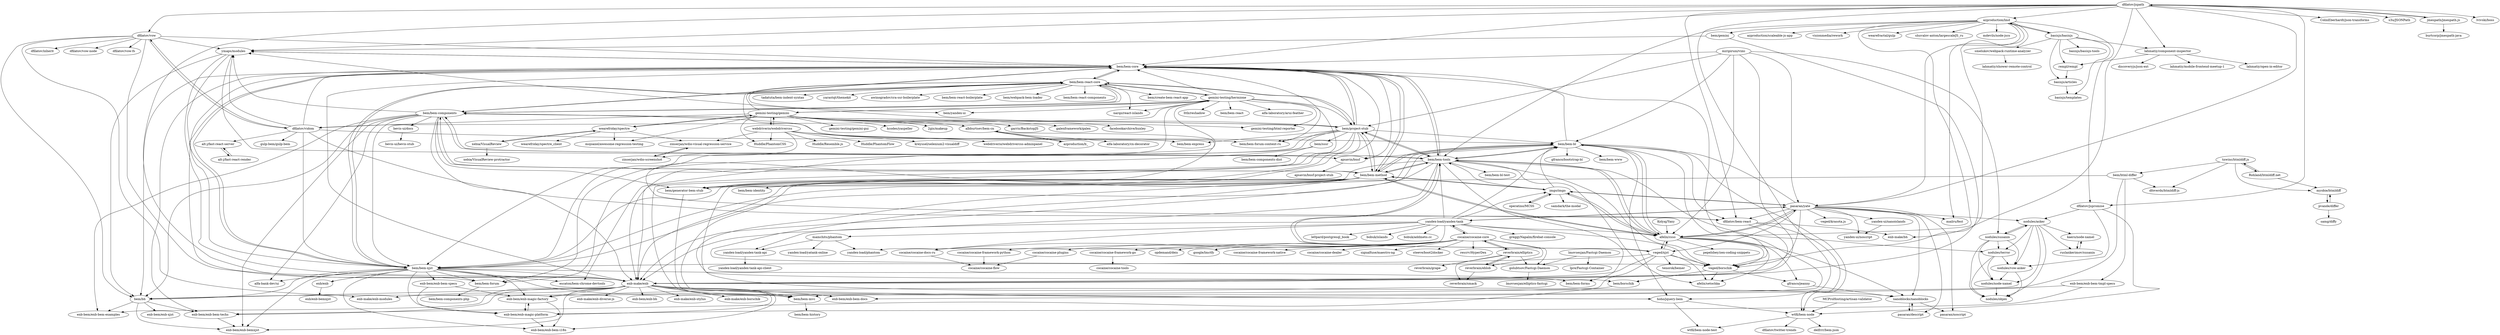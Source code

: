 digraph G {
"dfilatov/jspath" -> "dfilatov/vow"
"dfilatov/jspath" -> "ColinEberhardt/json-transforms"
"dfilatov/jspath" -> "enb-make/enb"
"dfilatov/jspath" -> "ymaps/modules"
"dfilatov/jspath" -> "dfilatov/bem-react"
"dfilatov/jspath" -> "enb-make/bh"
"dfilatov/jspath" -> "pasaran/yate"
"dfilatov/jspath" -> "bem/bem-core"
"dfilatov/jspath" -> "s3u/JSONPath" ["e"=1]
"dfilatov/jspath" -> "azproduction/lmd"
"dfilatov/jspath" -> "dfilatov/jspromise"
"dfilatov/jspath" -> "jmespath/jmespath.js"
"dfilatov/jspath" -> "lvivski/boss"
"dfilatov/jspath" -> "lahmatiy/component-inspector"
"dfilatov/jspath" -> "hoho/jquery-bem"
"bem/bem-react-core" -> "bem/bem-xjst"
"bem/bem-react-core" -> "bem/bem-react-boilerplate"
"bem/bem-react-core" -> "bem/webpack-bem-loader"
"bem/bem-react-core" -> "bem/bem-react-components"
"bem/bem-react-core" -> "bem/bem-components"
"bem/bem-react-core" -> "bem/bem-core"
"bem/bem-react-core" -> "narqo/react-islands"
"bem/bem-react-core" -> "bem/project-stub"
"bem/bem-react-core" -> "gemini-testing/hermione"
"bem/bem-react-core" -> "bem/create-bem-react-app"
"bem/bem-react-core" -> "tadatuta/bem-indent-syntax"
"bem/bem-react-core" -> "yarastqt/themekit"
"bem/bem-react-core" -> "awinogradov/cra-ssr-boilerplate"
"bem/bem-react-core" -> "bem/yandex-ui" ["e"=1]
"bem/bem-react-core" -> "bem/bem-express"
"gemini-testing/hermione" -> "gemini-testing/gemini"
"gemini-testing/hermione" -> "bem/bem-react-core"
"gemini-testing/hermione" -> "gemini-testing/html-reporter"
"gemini-testing/hermione" -> "lttb/reshadow" ["e"=1]
"gemini-testing/hermione" -> "bem/bem-xjst"
"gemini-testing/hermione" -> "escaton/bem-chrome-devtools"
"gemini-testing/hermione" -> "bem/bem-react" ["e"=1]
"gemini-testing/hermione" -> "bem/project-stub"
"gemini-testing/hermione" -> "bem/yandex-ui" ["e"=1]
"gemini-testing/hermione" -> "enb-make/enb"
"gemini-testing/hermione" -> "bem/bem-core"
"gemini-testing/hermione" -> "bem/bem-components"
"gemini-testing/hermione" -> "alfa-laboratory/arui-feather" ["e"=1]
"gemini-testing/hermione" -> "narqo/react-islands"
"gemini-testing/hermione" -> "dfilatov/vidom"
"bem/bem-bl" -> "bem/bem-tools"
"bem/bem-bl" -> "bem/bem-method"
"bem/bem-bl" -> "veged/borschik"
"bem/bem-bl" -> "afelix/csso"
"bem/bem-bl" -> "bem/bem-xjst"
"bem/bem-bl" -> "gfranco/bootstrap-bl"
"bem/bem-bl" -> "enb-make/enb"
"bem/bem-bl" -> "bem/bem-core"
"bem/bem-bl" -> "bem/bem-www"
"bem/bem-bl" -> "dfilatov/bem-react"
"bem/bem-bl" -> "apsavin/bnsf"
"bem/bem-bl" -> "hoho/jquery-bem"
"bem/bem-bl" -> "wtfil/bem-node"
"imgo/imgo" -> "afelix/csso"
"imgo/imgo" -> "pasaran/yate"
"imgo/imgo" -> "operatino/MCSS"
"imgo/imgo" -> "bem/bem-bl"
"imgo/imgo" -> "bem/bem-method"
"imgo/imgo" -> "samdark/the-modal" ["e"=1]
"imgo/imgo" -> "bem/bem-tools"
"bem/project-stub" -> "bem/bem-core"
"bem/project-stub" -> "bem/bem-components"
"bem/project-stub" -> "bem/bem-xjst"
"bem/project-stub" -> "enb-make/enb"
"bem/project-stub" -> "bem/bem-react-core"
"bem/project-stub" -> "bem/bem-forum"
"bem/project-stub" -> "ymaps/modules"
"bem/project-stub" -> "bem/bem-express"
"bem/project-stub" -> "bem/bem-tools"
"bem/project-stub" -> "bem/bem-method"
"bem/project-stub" -> "bem/bem-forum-content-ru"
"bem/project-stub" -> "bem/bem-bl"
"bem/project-stub" -> "bem/generator-bem-stub"
"bem/project-stub" -> "bem/sssr"
"bem/project-stub" -> "bem/bem-mvc"
"bem/sssr" -> "bem/bem-forum"
"bem/sssr" -> "bem/bem-components-dist"
"basisjs/basisjs" -> "basisjs/articles"
"basisjs/basisjs" -> "rempl/rempl"
"basisjs/basisjs" -> "basisjs/basisjs-tools"
"basisjs/basisjs" -> "basisjs/templates"
"basisjs/basisjs" -> "smelukov/webpack-runtime-analyzer"
"basisjs/basisjs" -> "azproduction/lmd"
"basisjs/basisjs" -> "lahmatiy/component-inspector"
"cocaine/cocaine-core" -> "reverbrain/elliptics"
"cocaine/cocaine-core" -> "cocaine/cocaine-docs-ru"
"cocaine/cocaine-core" -> "cocaine/cocaine-framework-python"
"cocaine/cocaine-core" -> "reverbrain/eblob"
"cocaine/cocaine-core" -> "yandex-load/yandex-tank"
"cocaine/cocaine-core" -> "cocaine/cocaine-plugins"
"cocaine/cocaine-core" -> "opdemand/deis" ["e"=1]
"cocaine/cocaine-core" -> "google/lmctfy" ["e"=1]
"cocaine/cocaine-core" -> "cocaine/cocaine-framework-native"
"cocaine/cocaine-core" -> "cocaine/cocaine-dealer"
"cocaine/cocaine-core" -> "cocaine/cocaine-framework-go"
"cocaine/cocaine-core" -> "signalfuse/maestro-ng" ["e"=1]
"cocaine/cocaine-core" -> "steeve/boot2docker" ["e"=1]
"cocaine/cocaine-core" -> "golubtsov/Fastcgi-Daemon"
"cocaine/cocaine-core" -> "rescrv/HyperDex" ["e"=1]
"reverbrain/elliptics" -> "reverbrain/eblob"
"reverbrain/elliptics" -> "cocaine/cocaine-core"
"reverbrain/elliptics" -> "reverbrain/smack"
"reverbrain/elliptics" -> "golubtsov/Fastcgi-Daemon"
"reverbrain/elliptics" -> "reverbrain/grape"
"MCProHosting/artisan-validator" -> "wtfil/bem-node"
"reverbrain/eblob" -> "reverbrain/elliptics"
"reverbrain/eblob" -> "reverbrain/smack"
"bem/bem-core" -> "bem/bem-components"
"bem/bem-core" -> "bem/project-stub"
"bem/bem-core" -> "bem/bem-xjst"
"bem/bem-core" -> "enb-make/enb"
"bem/bem-core" -> "bem/bh"
"bem/bem-core" -> "bem/bem-forum"
"bem/bem-core" -> "bem/generator-bem-stub"
"bem/bem-core" -> "bem/bem-react-core"
"bem/bem-core" -> "bem/bem-mvc"
"bem/bem-core" -> "bem/bem-forum-content-ru"
"bem/bem-core" -> "ymaps/modules"
"bem/bem-core" -> "enb-bem/enb-bem-techs"
"bem/bem-core" -> "apsavin/bnsf"
"bem/bem-core" -> "bem/bem-tools"
"bem/bem-core" -> "bem/bem-method"
"mamchits/phantom" -> "yandex-load/phantom"
"mamchits/phantom" -> "yandex-load/yatank-online"
"mamchits/phantom" -> "yandex-load/yandex-tank-api"
"lahmatiy/component-inspector" -> "lahmatiy/open-in-editor"
"lahmatiy/component-inspector" -> "discoveryjs/json-ext" ["e"=1]
"lahmatiy/component-inspector" -> "rempl/rempl"
"lahmatiy/component-inspector" -> "lahmatiy/mobile-frontend-meetup-1"
"bem/html-differ" -> "enb-bem/enb-bem-tmpl-specs"
"bem/html-differ" -> "enb-bem/enb-bem-docs"
"bem/html-differ" -> "dfoverdx/htmldiff-js"
"bem/html-differ" -> "bem/generator-bem-stub"
"webdriverio/webdrivercss" -> "webdriverio/webdrivercss-adminpanel"
"webdriverio/webdrivercss" -> "zinserjan/wdio-visual-regression-service"
"webdriverio/webdrivercss" -> "Huddle/PhantomCSS" ["e"=1]
"webdriverio/webdrivercss" -> "zinserjan/wdio-screenshot"
"webdriverio/webdrivercss" -> "Huddle/Resemble.js" ["e"=1]
"webdriverio/webdrivercss" -> "gemini-testing/gemini"
"webdriverio/webdrivercss" -> "Huddle/PhantomFlow" ["e"=1]
"webdriverio/webdrivercss" -> "kreyssel/selenium2-visualdiff"
"miripiruni/vimi" -> "nodules/susanin"
"miripiruni/vimi" -> "afelix/csso"
"miripiruni/vimi" -> "pasaran/yate"
"miripiruni/vimi" -> "enb-make/enb"
"miripiruni/vimi" -> "bem/project-stub"
"miripiruni/vimi" -> "bem/bem-bl"
"miripiruni/vimi" -> "bem/bem-core"
"ymaps/modules" -> "enb-make/enb"
"ymaps/modules" -> "bem/bh"
"ymaps/modules" -> "bem/bem-core"
"ymaps/modules" -> "apsavin/bnsf"
"ymaps/modules" -> "bem/bem-xjst"
"yandex-ui/nanoislands" -> "yandex-ui/noscript"
"gemini-testing/gemini" -> "gemini-testing/hermione"
"gemini-testing/gemini" -> "garris/BackstopJS" ["e"=1]
"gemini-testing/gemini" -> "wearefriday/spectre"
"gemini-testing/gemini" -> "galenframework/galen" ["e"=1]
"gemini-testing/gemini" -> "bem/bem-react-core"
"gemini-testing/gemini" -> "Huddle/PhantomCSS" ["e"=1]
"gemini-testing/gemini" -> "gemini-testing/html-reporter"
"gemini-testing/gemini" -> "mojoaxel/awesome-regression-testing" ["e"=1]
"gemini-testing/gemini" -> "webdriverio/webdrivercss"
"gemini-testing/gemini" -> "facebookarchive/huxley" ["e"=1]
"gemini-testing/gemini" -> "albburtsev/bem-cn"
"gemini-testing/gemini" -> "gemini-testing/gemini-gui"
"gemini-testing/gemini" -> "hcodes/yaspeller" ["e"=1]
"gemini-testing/gemini" -> "2gis/makeup" ["e"=1]
"gemini-testing/gemini" -> "dfilatov/vidom"
"yandex-load/yandex-tank" -> "mamchits/phantom"
"yandex-load/yandex-tank" -> "pasaran/yate"
"yandex-load/yandex-tank" -> "greggyNapalm/firebat-console"
"yandex-load/yandex-tank" -> "yandex-load/phantom"
"yandex-load/yandex-tank" -> "cocaine/cocaine-docs-ru"
"yandex-load/yandex-tank" -> "imgo/imgo"
"yandex-load/yandex-tank" -> "cocaine/cocaine-core"
"yandex-load/yandex-tank" -> "bem/bem-tools"
"yandex-load/yandex-tank" -> "yandex-load/yandex-tank-api"
"yandex-load/yandex-tank" -> "bem/bem-bl"
"yandex-load/yandex-tank" -> "afelix/csso"
"yandex-load/yandex-tank" -> "le0pard/postgresql_book" ["e"=1]
"yandex-load/yandex-tank" -> "bobuk/islands"
"yandex-load/yandex-tank" -> "veged/borschik"
"yandex-load/yandex-tank" -> "bobuk/addmeto.cc" ["e"=1]
"Kolyaj/Yaxy" -> "afelix/csso"
"bem/gemini" -> "ymaps/modules"
"bem/gemini" -> "enb-make/enb"
"golubtsov/Fastcgi-Daemon" -> "lmovsesjan/elliptics-fastcgi"
"bem/bem-method" -> "bem/bem-tools"
"bem/bem-method" -> "bem/bem-bl"
"bem/bem-method" -> "afelix/csso"
"bem/bem-method" -> "bem/bem-core"
"bem/bem-method" -> "bem/bem-components"
"bem/bem-method" -> "bem/project-stub"
"bem/bem-method" -> "enb-make/enb"
"bem/bem-method" -> "bem/borschik"
"bem/bem-method" -> "veged/borschik"
"bem/bem-method" -> "bem/bem-xjst"
"bem/bem-method" -> "bem/generator-bem-stub"
"bem/bem-method" -> "hoho/jquery-bem"
"bem/bem-method" -> "imgo/imgo"
"bem/bem-method" -> "bem/bem-identity"
"bem/bem-method" -> "nanoblocks/nanoblocks"
"Rohland/htmldiff.net" -> "myobie/htmldiff"
"Rohland/htmldiff.net" -> "tnwinc/htmldiff.js"
"cocaine/cocaine-docs-ru" -> "cocaine/cocaine-flow"
"bem/bem-tools" -> "bem/bem-bl"
"bem/bem-tools" -> "bem/bem-method"
"bem/bem-tools" -> "veged/borschik"
"bem/bem-tools" -> "afelix/csso"
"bem/bem-tools" -> "veged/xjst"
"bem/bem-tools" -> "bem/bem-core"
"bem/bem-tools" -> "bem/bem-xjst"
"bem/bem-tools" -> "enb-make/enb"
"bem/bem-tools" -> "bem/project-stub"
"bem/bem-tools" -> "bem/generator-bem-stub"
"bem/bem-tools" -> "afelix/setochka"
"bem/bem-tools" -> "bem/bem-bl-test"
"bem/bem-tools" -> "bem/bem-components"
"bem/bem-tools" -> "bem/bem-forms"
"bem/bem-tools" -> "nodules/terror"
"lmovsesjan/Fastcgi-Daemon" -> "golubtsov/Fastcgi-Daemon"
"lmovsesjan/Fastcgi-Daemon" -> "lpre/Fastcgi-Container"
"pasaran/yate" -> "nanoblocks/nanoblocks"
"pasaran/yate" -> "yandex-ui/nanoislands"
"pasaran/yate" -> "mailru/fest"
"pasaran/yate" -> "afelix/csso"
"pasaran/yate" -> "pasaran/descript"
"pasaran/yate" -> "veged/borschik"
"pasaran/yate" -> "yandex-ui/noscript"
"pasaran/yate" -> "veged/xjst"
"pasaran/yate" -> "yandex-load/yandex-tank"
"pasaran/yate" -> "pasaran/noscript"
"pasaran/yate" -> "imgo/imgo"
"pasaran/yate" -> "nodules/asker"
"pasaran/yate" -> "dfilatov/bem-react"
"pasaran/yate" -> "bem/bem-bl"
"pasaran/yate" -> "veged/krasota.js"
"azproduction/lmd" -> "azproduction/scaleable-js-app"
"azproduction/lmd" -> "pasaran/yate"
"azproduction/lmd" -> "mailru/fest"
"azproduction/lmd" -> "bem/bem-tools"
"azproduction/lmd" -> "visionmedia/rework" ["e"=1]
"azproduction/lmd" -> "basisjs/basisjs"
"azproduction/lmd" -> "wearefractal/gulp" ["e"=1]
"azproduction/lmd" -> "afelix/csso"
"azproduction/lmd" -> "veged/borschik"
"azproduction/lmd" -> "shuvalov-anton/largescaleJS_ru" ["e"=1]
"azproduction/lmd" -> "dfilatov/jspromise"
"azproduction/lmd" -> "mdevils/node-jscs" ["e"=1]
"azproduction/lmd" -> "bem/gemini"
"afelix/csso" -> "veged/borschik"
"afelix/csso" -> "bem/bem-bl"
"afelix/csso" -> "bem/bem-tools"
"afelix/csso" -> "bem/bem-method"
"afelix/csso" -> "nanoblocks/nanoblocks"
"afelix/csso" -> "veged/xjst"
"afelix/csso" -> "imgo/imgo"
"afelix/csso" -> "pasaran/yate"
"afelix/csso" -> "afelix/setochka"
"afelix/csso" -> "gfranco/jeanny"
"afelix/csso" -> "pepelsbey/zen-coding-snippets"
"operatino/MCSS" -> "imgo/imgo"
"wearefriday/spectre" -> "xebia/VisualReview"
"wearefriday/spectre" -> "wearefriday/spectre_client"
"wearefriday/spectre" -> "gemini-testing/gemini"
"wearefriday/spectre" -> "mojoaxel/awesome-regression-testing" ["e"=1]
"wearefriday/spectre" -> "zinserjan/wdio-visual-regression-service"
"dfilatov/bem-react" -> "enb-make/enb"
"dfilatov/bem-react" -> "wtfil/bem-node"
"dfilatov/bem-react" -> "enb-make/bh"
"bem/bem-components" -> "bem/bem-core"
"bem/bem-components" -> "bem/project-stub"
"bem/bem-components" -> "bem/bem-xjst"
"bem/bem-components" -> "bem/bem-react-core"
"bem/bem-components" -> "enb-make/enb"
"bem/bem-components" -> "bem/bh"
"bem/bem-components" -> "bem/bem-method"
"bem/bem-components" -> "bem/bem-forum-content-ru"
"bem/bem-components" -> "enb-bem/enb-bem-examples"
"bem/bem-components" -> "bem/generator-bem-stub"
"bem/bem-components" -> "alfa-bank-dev/ui"
"bem/bem-components" -> "bem/bem-tools"
"bem/bem-components" -> "ymaps/modules"
"bem/bem-components" -> "enb-bem/enb-bemxjst"
"bem/bem-components" -> "bevis-ui/docs"
"albburtsev/bem-cn" -> "azproduction/b_"
"albburtsev/bem-cn" -> "alfa-laboratory/cn-decorator" ["e"=1]
"albburtsev/bem-cn" -> "dfilatov/bem-react"
"alt-j/fast-react-render" -> "alt-j/fast-react-server"
"alt-j/fast-react-server" -> "alt-j/fast-react-render"
"azproduction/b_" -> "albburtsev/bem-cn"
"xebia/VisualReview" -> "xebia/VisualReview-protractor"
"xebia/VisualReview" -> "wearefriday/spectre"
"dfilatov/vow" -> "enb-make/enb"
"dfilatov/vow" -> "dfilatov/inherit"
"dfilatov/vow" -> "bem/bh"
"dfilatov/vow" -> "ymaps/modules"
"dfilatov/vow" -> "bem/bem-core"
"dfilatov/vow" -> "dfilatov/vidom"
"dfilatov/vow" -> "dfilatov/vow-node"
"dfilatov/vow" -> "dfilatov/vow-fs"
"dfilatov/vow" -> "enb-make/enb-modules"
"smelukov/webpack-runtime-analyzer" -> "lahmatiy/shower-remote-control"
"bem/bem-xjst" -> "bem/bem-core"
"bem/bem-xjst" -> "bem/bem-forms"
"bem/bem-xjst" -> "bem/bem-forum"
"bem/bem-xjst" -> "bem/bh"
"bem/bem-xjst" -> "alfa-bank-dev/ui"
"bem/bem-xjst" -> "enb-make/enb"
"bem/bem-xjst" -> "bem/bem-mvc"
"bem/bem-xjst" -> "enb-bem/enb-magic-factory"
"bem/bem-xjst" -> "enb-bem/enb-magic-platform"
"bem/bem-xjst" -> "bem/bem-react-core"
"bem/bem-xjst" -> "escaton/bem-chrome-devtools"
"bem/bem-xjst" -> "enb-bem/enb-bem-i18n"
"bem/bem-xjst" -> "enb-bem/enb-bemxjst"
"bem/bem-xjst" -> "enb/enb"
"bem/bem-xjst" -> "enb-bem/enb-bem-specs"
"dfilatov/jspromise" -> "nodules/asker"
"dfilatov/jspromise" -> "nodules/vow-asker"
"dfilatov/jspromise" -> "wtfil/bem-node"
"enb/enb" -> "enb/enb-bemxjst"
"rempl/rempl" -> "basisjs/articles"
"basisjs/articles" -> "basisjs/templates"
"dfilatov/vidom" -> "dfilatov/vow"
"dfilatov/vidom" -> "dfilatov/bem-react"
"dfilatov/vidom" -> "bem/bem-xjst"
"dfilatov/vidom" -> "bem/bem-core"
"dfilatov/vidom" -> "bem/bem-bl"
"dfilatov/vidom" -> "ymaps/modules"
"dfilatov/vidom" -> "gulp-bem/gulp-bem"
"dfilatov/vidom" -> "alt-j/fast-react-server"
"cocaine/cocaine-framework-go" -> "cocaine/cocaine-tools"
"pvande/differ" -> "myobie/htmldiff"
"pvande/differ" -> "samg/diffy" ["e"=1]
"hoho/jquery-bem" -> "wtfil/bem-node"
"hoho/jquery-bem" -> "wtfil/bem-node-test"
"veged/xjst" -> "enb-make/enb"
"veged/xjst" -> "bem/bem-tools"
"veged/xjst" -> "afelix/setochka"
"veged/xjst" -> "afelix/csso"
"veged/xjst" -> "tenorok/bemer"
"veged/xjst" -> "bem/bh"
"veged/xjst" -> "bem/bem-xjst"
"veged/xjst" -> "veged/borschik"
"jmespath/jmespath.js" -> "burtcorp/jmespath-java"
"jmespath/jmespath.js" -> "dfilatov/jspath"
"apsavin/bnsf" -> "apsavin/bnsf-project-stub"
"bem/bh" -> "enb-bem/enb-bemxjst"
"bem/bh" -> "enb-bem/enb-bem-examples"
"bem/bh" -> "enb-bem/enb-bem-techs"
"bem/bh" -> "enb-bem/enb-xjst"
"enb-bem/enb-bem-techs" -> "enb-bem/enb-bemxjst"
"zinserjan/wdio-screenshot" -> "zinserjan/wdio-visual-regression-service"
"zinserjan/wdio-visual-regression-service" -> "zinserjan/wdio-screenshot"
"nodules/susanin" -> "nodules/terror"
"nodules/susanin" -> "nodules/vow-asker"
"nodules/susanin" -> "nodules/asker"
"nodules/susanin" -> "nodules/node-xamel"
"nodules/susanin" -> "nodules/objex"
"nodules/terror" -> "nodules/node-xamel"
"nodules/terror" -> "nodules/vow-asker"
"nodules/terror" -> "nodules/objex"
"bem/borschik" -> "enb-bem/enb-bem-techs"
"tnwinc/htmldiff.js" -> "dfoverdx/htmldiff-js"
"tnwinc/htmldiff.js" -> "myobie/htmldiff"
"tnwinc/htmldiff.js" -> "bem/html-differ"
"tnwinc/htmldiff.js" -> "Rohland/htmldiff.net"
"bevis-ui/docs" -> "bevis-ui/bevis-stub"
"veged/borschik" -> "afelix/setochka"
"veged/borschik" -> "bem/borschik"
"veged/borschik" -> "gfranco/jeanny"
"bem/generator-bem-stub" -> "enb-bem/enb-bem-docs"
"gfranco/jeanny" -> "nanoblocks/nanoblocks"
"enb-make/enb" -> "enb-make/enb-modules"
"enb-make/enb" -> "enb-bem/enb-bh"
"enb-make/enb" -> "enb-bem/enb-bem-examples"
"enb-make/enb" -> "enb-make/enb-stylus"
"enb-make/enb" -> "enb-bem/enb-bem-techs"
"enb-make/enb" -> "enb-bem/enb-bem-i18n"
"enb-make/enb" -> "enb-make/enb-borschik"
"enb-make/enb" -> "enb-make/enb-diverse-js"
"enb-make/enb" -> "enb-bem/enb-bemxjst"
"enb-make/enb" -> "bem/bh"
"enb-make/enb" -> "enb-bem/enb-magic-factory"
"enb-make/enb" -> "enb-bem/enb-magic-platform"
"enb-make/enb" -> "enb-bem/enb-bem-docs"
"enb-make/enb" -> "hoho/jquery-bem"
"enb-make/enb" -> "bem/bem-mvc"
"nanoblocks/nanoblocks" -> "pasaran/descript"
"nanoblocks/nanoblocks" -> "pasaran/noscript"
"pasaran/descript" -> "nanoblocks/nanoblocks"
"cocaine/cocaine-plugins" -> "cocaine/cocaine-flow"
"cocaine/cocaine-framework-python" -> "cocaine/cocaine-flow"
"myobie/htmldiff" -> "pvande/differ"
"kaero/node-xamel" -> "ruslankerimov/susanin"
"nodules/asker" -> "nodules/vow-asker"
"nodules/asker" -> "nodules/terror"
"nodules/asker" -> "nodules/susanin"
"nodules/asker" -> "nodules/node-xamel"
"nodules/asker" -> "nodules/objex"
"nodules/asker" -> "kaero/node-xamel"
"nodules/asker" -> "ruslankerimov/susanin"
"nodules/node-xamel" -> "nodules/objex"
"nodules/vow-asker" -> "nodules/node-xamel"
"nodules/vow-asker" -> "nodules/objex"
"ruslankerimov/susanin" -> "kaero/node-xamel"
"enb-bem/enb-bem-specs" -> "enb-bem/enb-magic-factory"
"enb-bem/enb-bem-specs" -> "enb-bem/enb-magic-platform"
"enb-bem/enb-bem-tmpl-specs" -> "enb-bem/enb-magic-factory"
"enb-bem/enb-bem-tmpl-specs" -> "enb-bem/enb-magic-platform"
"enb-bem/enb-magic-factory" -> "enb-bem/enb-magic-platform"
"enb-bem/enb-magic-factory" -> "enb-bem/enb-bem-i18n"
"enb-bem/enb-magic-platform" -> "enb-bem/enb-magic-factory"
"enb-bem/enb-magic-platform" -> "enb-bem/enb-bem-i18n"
"bem/bem-forum" -> "bem/bem-components-php"
"bem/bem-mvc" -> "bem/bem-history"
"yandex-load/yandex-tank-api" -> "yandex-load/yandex-tank-api-client"
"wtfil/bem-node" -> "wtfil/bem-node-test"
"wtfil/bem-node" -> "dfilatov/twitter-trends"
"wtfil/bem-node" -> "delfrrr/bem-json"
"dfilatov/jspath" ["l"="6.423,-22.881"]
"dfilatov/vow" ["l"="6.376,-22.833"]
"ColinEberhardt/json-transforms" ["l"="6.415,-22.926"]
"enb-make/enb" ["l"="6.417,-22.811"]
"ymaps/modules" ["l"="6.408,-22.818"]
"dfilatov/bem-react" ["l"="6.408,-22.837"]
"enb-make/bh" ["l"="6.396,-22.868"]
"pasaran/yate" ["l"="6.504,-22.846"]
"bem/bem-core" ["l"="6.427,-22.793"]
"s3u/JSONPath" ["l"="24.241,-27.172"]
"azproduction/lmd" ["l"="6.48,-22.888"]
"dfilatov/jspromise" ["l"="6.473,-22.855"]
"jmespath/jmespath.js" ["l"="6.381,-22.933"]
"lvivski/boss" ["l"="6.433,-22.913"]
"lahmatiy/component-inspector" ["l"="6.445,-22.969"]
"hoho/jquery-bem" ["l"="6.429,-22.843"]
"bem/bem-react-core" ["l"="6.405,-22.738"]
"bem/bem-xjst" ["l"="6.416,-22.78"]
"bem/bem-react-boilerplate" ["l"="6.396,-22.69"]
"bem/webpack-bem-loader" ["l"="6.423,-22.709"]
"bem/bem-react-components" ["l"="6.419,-22.694"]
"bem/bem-components" ["l"="6.424,-22.77"]
"narqo/react-islands" ["l"="6.372,-22.717"]
"bem/project-stub" ["l"="6.44,-22.777"]
"gemini-testing/hermione" ["l"="6.38,-22.751"]
"bem/create-bem-react-app" ["l"="6.388,-22.705"]
"tadatuta/bem-indent-syntax" ["l"="6.409,-22.715"]
"yarastqt/themekit" ["l"="6.395,-22.716"]
"awinogradov/cra-ssr-boilerplate" ["l"="6.405,-22.703"]
"bem/yandex-ui" ["l"="7.079,-22.865"]
"bem/bem-express" ["l"="6.435,-22.738"]
"gemini-testing/gemini" ["l"="6.322,-22.716"]
"gemini-testing/html-reporter" ["l"="6.348,-22.731"]
"lttb/reshadow" ["l"="7.065,-22.726"]
"escaton/bem-chrome-devtools" ["l"="6.377,-22.769"]
"bem/bem-react" ["l"="7.06,-22.883"]
"alfa-laboratory/arui-feather" ["l"="7.14,-22.861"]
"dfilatov/vidom" ["l"="6.368,-22.794"]
"bem/bem-bl" ["l"="6.461,-22.816"]
"bem/bem-tools" ["l"="6.465,-22.799"]
"bem/bem-method" ["l"="6.449,-22.809"]
"veged/borschik" ["l"="6.484,-22.836"]
"afelix/csso" ["l"="6.496,-22.827"]
"gfranco/bootstrap-bl" ["l"="6.495,-22.802"]
"bem/bem-www" ["l"="6.478,-22.777"]
"apsavin/bnsf" ["l"="6.429,-22.826"]
"wtfil/bem-node" ["l"="6.417,-22.863"]
"imgo/imgo" ["l"="6.515,-22.82"]
"operatino/MCSS" ["l"="6.56,-22.838"]
"samdark/the-modal" ["l"="-25.031,-43.853"]
"bem/bem-forum" ["l"="6.451,-22.758"]
"bem/bem-forum-content-ru" ["l"="6.437,-22.756"]
"bem/generator-bem-stub" ["l"="6.403,-22.8"]
"bem/sssr" ["l"="6.472,-22.743"]
"bem/bem-mvc" ["l"="6.4,-22.777"]
"bem/bem-components-dist" ["l"="6.49,-22.722"]
"basisjs/basisjs" ["l"="6.492,-22.958"]
"basisjs/articles" ["l"="6.495,-22.989"]
"rempl/rempl" ["l"="6.473,-22.989"]
"basisjs/basisjs-tools" ["l"="6.522,-22.966"]
"basisjs/templates" ["l"="6.508,-22.977"]
"smelukov/webpack-runtime-analyzer" ["l"="6.523,-23.005"]
"cocaine/cocaine-core" ["l"="6.661,-22.778"]
"reverbrain/elliptics" ["l"="6.704,-22.753"]
"cocaine/cocaine-docs-ru" ["l"="6.626,-22.796"]
"cocaine/cocaine-framework-python" ["l"="6.678,-22.812"]
"reverbrain/eblob" ["l"="6.708,-22.774"]
"yandex-load/yandex-tank" ["l"="6.562,-22.809"]
"cocaine/cocaine-plugins" ["l"="6.667,-22.8"]
"opdemand/deis" ["l"="-14.053,-6.688"]
"google/lmctfy" ["l"="-14.123,-6.591"]
"cocaine/cocaine-framework-native" ["l"="6.661,-22.752"]
"cocaine/cocaine-dealer" ["l"="6.686,-22.783"]
"cocaine/cocaine-framework-go" ["l"="6.708,-22.804"]
"signalfuse/maestro-ng" ["l"="-14.024,-6.577"]
"steeve/boot2docker" ["l"="-14.018,-6.66"]
"golubtsov/Fastcgi-Daemon" ["l"="6.693,-22.73"]
"rescrv/HyperDex" ["l"="-11.427,4.772"]
"reverbrain/smack" ["l"="6.729,-22.764"]
"reverbrain/grape" ["l"="6.738,-22.74"]
"MCProHosting/artisan-validator" ["l"="6.372,-22.895"]
"bem/bh" ["l"="6.411,-22.804"]
"enb-bem/enb-bem-techs" ["l"="6.431,-22.811"]
"mamchits/phantom" ["l"="6.611,-22.828"]
"yandex-load/phantom" ["l"="6.599,-22.81"]
"yandex-load/yatank-online" ["l"="6.637,-22.846"]
"yandex-load/yandex-tank-api" ["l"="6.591,-22.828"]
"lahmatiy/open-in-editor" ["l"="6.433,-23.016"]
"discoveryjs/json-ext" ["l"="7.009,-22.839"]
"lahmatiy/mobile-frontend-meetup-1" ["l"="6.429,-22.989"]
"bem/html-differ" ["l"="6.317,-22.833"]
"enb-bem/enb-bem-tmpl-specs" ["l"="6.352,-22.812"]
"enb-bem/enb-bem-docs" ["l"="6.368,-22.817"]
"dfoverdx/htmldiff-js" ["l"="6.273,-22.852"]
"webdriverio/webdrivercss" ["l"="6.262,-22.69"]
"webdriverio/webdrivercss-adminpanel" ["l"="6.223,-22.699"]
"zinserjan/wdio-visual-regression-service" ["l"="6.262,-22.658"]
"Huddle/PhantomCSS" ["l"="10.637,-34.081"]
"zinserjan/wdio-screenshot" ["l"="6.241,-22.658"]
"Huddle/Resemble.js" ["l"="10.541,-34.21"]
"Huddle/PhantomFlow" ["l"="10.549,-34.237"]
"kreyssel/selenium2-visualdiff" ["l"="6.23,-22.679"]
"miripiruni/vimi" ["l"="6.482,-22.791"]
"nodules/susanin" ["l"="6.519,-22.774"]
"yandex-ui/nanoislands" ["l"="6.54,-22.864"]
"yandex-ui/noscript" ["l"="6.527,-22.871"]
"garris/BackstopJS" ["l"="10.482,-34.059"]
"wearefriday/spectre" ["l"="6.301,-22.661"]
"galenframework/galen" ["l"="20.847,-28.262"]
"mojoaxel/awesome-regression-testing" ["l"="20.748,-28.307"]
"facebookarchive/huxley" ["l"="10.599,-34.273"]
"albburtsev/bem-cn" ["l"="6.318,-22.772"]
"gemini-testing/gemini-gui" ["l"="6.288,-22.715"]
"hcodes/yaspeller" ["l"="6.707,-23.899"]
"2gis/makeup" ["l"="6.83,-23.907"]
"greggyNapalm/firebat-console" ["l"="6.585,-22.79"]
"le0pard/postgresql_book" ["l"="6.655,-23.809"]
"bobuk/islands" ["l"="6.59,-22.768"]
"bobuk/addmeto.cc" ["l"="7.581,8.003"]
"Kolyaj/Yaxy" ["l"="6.568,-22.874"]
"bem/gemini" ["l"="6.44,-22.863"]
"lmovsesjan/elliptics-fastcgi" ["l"="6.694,-22.709"]
"bem/borschik" ["l"="6.447,-22.836"]
"bem/bem-identity" ["l"="6.455,-22.846"]
"nanoblocks/nanoblocks" ["l"="6.492,-22.852"]
"Rohland/htmldiff.net" ["l"="6.213,-22.874"]
"myobie/htmldiff" ["l"="6.187,-22.883"]
"tnwinc/htmldiff.js" ["l"="6.241,-22.863"]
"cocaine/cocaine-flow" ["l"="6.653,-22.81"]
"veged/xjst" ["l"="6.464,-22.83"]
"afelix/setochka" ["l"="6.484,-22.816"]
"bem/bem-bl-test" ["l"="6.49,-22.764"]
"bem/bem-forms" ["l"="6.457,-22.773"]
"nodules/terror" ["l"="6.506,-22.783"]
"lmovsesjan/Fastcgi-Daemon" ["l"="6.722,-22.7"]
"lpre/Fastcgi-Container" ["l"="6.74,-22.684"]
"mailru/fest" ["l"="6.514,-22.896"]
"pasaran/descript" ["l"="6.503,-22.868"]
"pasaran/noscript" ["l"="6.515,-22.864"]
"nodules/asker" ["l"="6.524,-22.8"]
"veged/krasota.js" ["l"="6.542,-22.892"]
"azproduction/scaleable-js-app" ["l"="6.488,-22.917"]
"visionmedia/rework" ["l"="11.595,-32.114"]
"wearefractal/gulp" ["l"="11.652,-32.145"]
"shuvalov-anton/largescaleJS_ru" ["l"="6.733,-23.863"]
"mdevils/node-jscs" ["l"="11.569,-32.122"]
"gfranco/jeanny" ["l"="6.519,-22.844"]
"pepelsbey/zen-coding-snippets" ["l"="6.535,-22.836"]
"xebia/VisualReview" ["l"="6.292,-22.624"]
"wearefriday/spectre_client" ["l"="6.313,-22.641"]
"enb-bem/enb-bem-examples" ["l"="6.405,-22.788"]
"alfa-bank-dev/ui" ["l"="6.42,-22.749"]
"enb-bem/enb-bemxjst" ["l"="6.413,-22.793"]
"bevis-ui/docs" ["l"="6.457,-22.715"]
"azproduction/b_" ["l"="6.286,-22.767"]
"alfa-laboratory/cn-decorator" ["l"="7.156,-22.883"]
"alt-j/fast-react-render" ["l"="6.263,-22.805"]
"alt-j/fast-react-server" ["l"="6.294,-22.804"]
"xebia/VisualReview-protractor" ["l"="6.282,-22.599"]
"dfilatov/inherit" ["l"="6.336,-22.859"]
"dfilatov/vow-node" ["l"="6.35,-22.839"]
"dfilatov/vow-fs" ["l"="6.354,-22.857"]
"enb-make/enb-modules" ["l"="6.391,-22.842"]
"lahmatiy/shower-remote-control" ["l"="6.534,-23.023"]
"enb-bem/enb-magic-factory" ["l"="6.389,-22.801"]
"enb-bem/enb-magic-platform" ["l"="6.385,-22.794"]
"enb-bem/enb-bem-i18n" ["l"="6.397,-22.791"]
"enb/enb" ["l"="6.435,-22.724"]
"enb-bem/enb-bem-specs" ["l"="6.387,-22.781"]
"nodules/vow-asker" ["l"="6.508,-22.801"]
"enb/enb-bemxjst" ["l"="6.444,-22.698"]
"gulp-bem/gulp-bem" ["l"="6.336,-22.796"]
"cocaine/cocaine-tools" ["l"="6.732,-22.815"]
"pvande/differ" ["l"="6.158,-22.894"]
"samg/diffy" ["l"="8.559,-30.534"]
"wtfil/bem-node-test" ["l"="6.405,-22.857"]
"tenorok/bemer" ["l"="6.463,-22.87"]
"burtcorp/jmespath-java" ["l"="6.356,-22.968"]
"apsavin/bnsf-project-stub" ["l"="6.415,-22.849"]
"enb-bem/enb-xjst" ["l"="6.38,-22.807"]
"nodules/node-xamel" ["l"="6.519,-22.786"]
"nodules/objex" ["l"="6.528,-22.784"]
"bevis-ui/bevis-stub" ["l"="6.471,-22.691"]
"enb-bem/enb-bh" ["l"="6.395,-22.833"]
"enb-make/enb-stylus" ["l"="6.381,-22.818"]
"enb-make/enb-borschik" ["l"="6.392,-22.812"]
"enb-make/enb-diverse-js" ["l"="6.392,-22.823"]
"kaero/node-xamel" ["l"="6.547,-22.784"]
"ruslankerimov/susanin" ["l"="6.542,-22.773"]
"bem/bem-components-php" ["l"="6.461,-22.733"]
"bem/bem-history" ["l"="6.36,-22.767"]
"yandex-load/yandex-tank-api-client" ["l"="6.606,-22.847"]
"dfilatov/twitter-trends" ["l"="6.401,-22.889"]
"delfrrr/bem-json" ["l"="6.388,-22.883"]
}